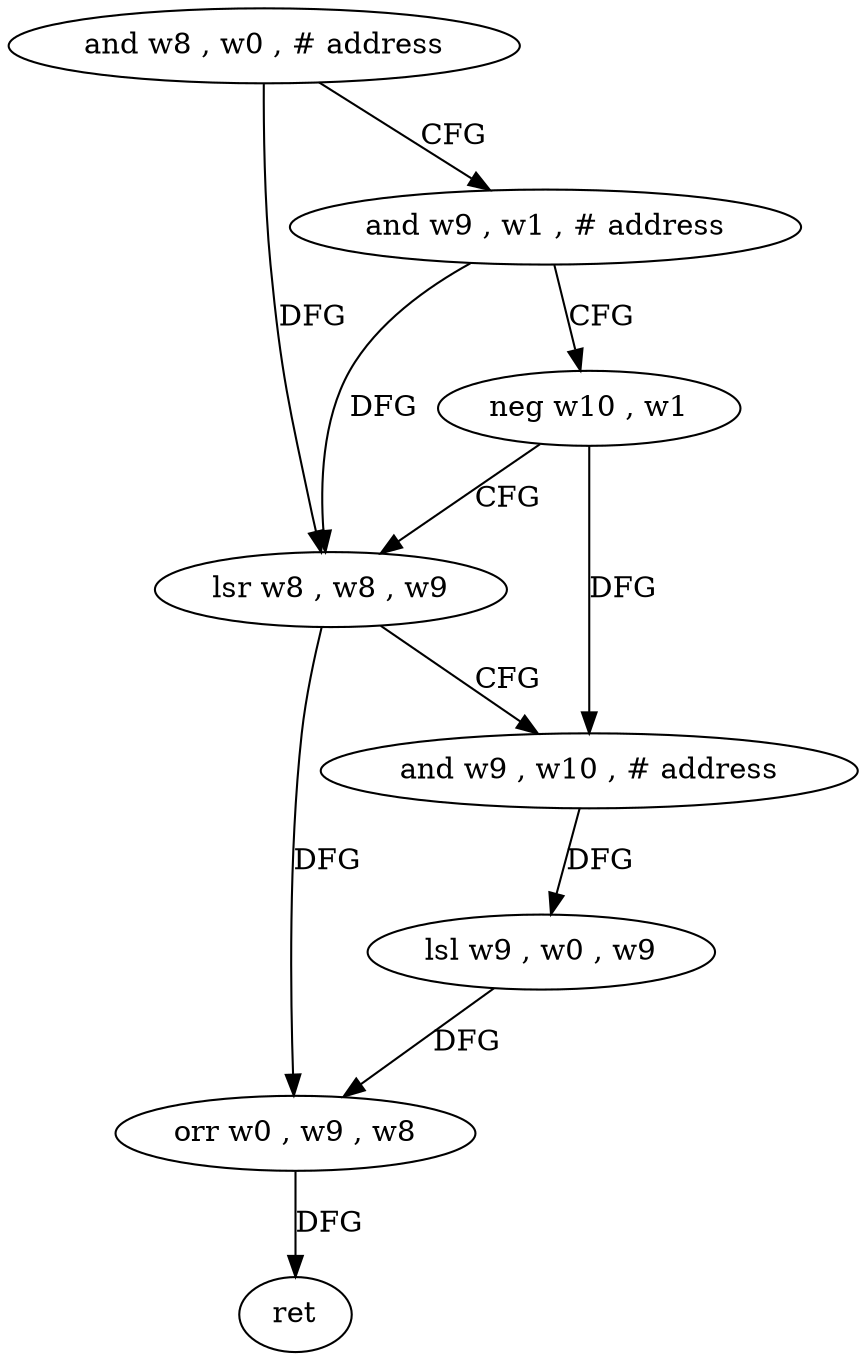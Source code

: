 digraph "func" {
"4234392" [label = "and w8 , w0 , # address" ]
"4234396" [label = "and w9 , w1 , # address" ]
"4234400" [label = "neg w10 , w1" ]
"4234404" [label = "lsr w8 , w8 , w9" ]
"4234408" [label = "and w9 , w10 , # address" ]
"4234412" [label = "lsl w9 , w0 , w9" ]
"4234416" [label = "orr w0 , w9 , w8" ]
"4234420" [label = "ret" ]
"4234392" -> "4234396" [ label = "CFG" ]
"4234392" -> "4234404" [ label = "DFG" ]
"4234396" -> "4234400" [ label = "CFG" ]
"4234396" -> "4234404" [ label = "DFG" ]
"4234400" -> "4234404" [ label = "CFG" ]
"4234400" -> "4234408" [ label = "DFG" ]
"4234404" -> "4234408" [ label = "CFG" ]
"4234404" -> "4234416" [ label = "DFG" ]
"4234408" -> "4234412" [ label = "DFG" ]
"4234412" -> "4234416" [ label = "DFG" ]
"4234416" -> "4234420" [ label = "DFG" ]
}
